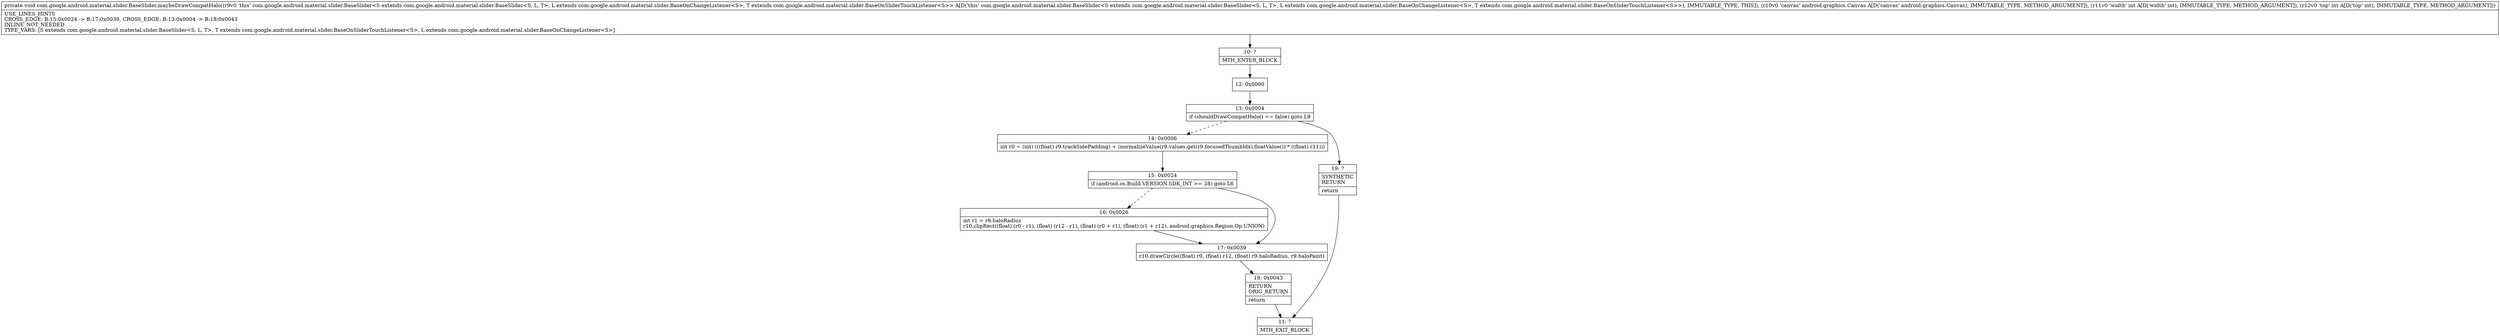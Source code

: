 digraph "CFG forcom.google.android.material.slider.BaseSlider.maybeDrawCompatHalo(Landroid\/graphics\/Canvas;II)V" {
Node_10 [shape=record,label="{10\:\ ?|MTH_ENTER_BLOCK\l}"];
Node_12 [shape=record,label="{12\:\ 0x0000}"];
Node_13 [shape=record,label="{13\:\ 0x0004|if (shouldDrawCompatHalo() == false) goto L9\l}"];
Node_14 [shape=record,label="{14\:\ 0x0006|int r0 = (int) (((float) r9.trackSidePadding) + (normalizeValue(r9.values.get(r9.focusedThumbIdx).floatValue()) * ((float) r11)))\l}"];
Node_15 [shape=record,label="{15\:\ 0x0024|if (android.os.Build.VERSION.SDK_INT \>= 28) goto L6\l}"];
Node_16 [shape=record,label="{16\:\ 0x0026|int r1 = r9.haloRadius\lr10.clipRect((float) (r0 \- r1), (float) (r12 \- r1), (float) (r0 + r1), (float) (r1 + r12), android.graphics.Region.Op.UNION)\l}"];
Node_17 [shape=record,label="{17\:\ 0x0039|r10.drawCircle((float) r0, (float) r12, (float) r9.haloRadius, r9.haloPaint)\l}"];
Node_18 [shape=record,label="{18\:\ 0x0043|RETURN\lORIG_RETURN\l|return\l}"];
Node_11 [shape=record,label="{11\:\ ?|MTH_EXIT_BLOCK\l}"];
Node_19 [shape=record,label="{19\:\ ?|SYNTHETIC\lRETURN\l|return\l}"];
MethodNode[shape=record,label="{private void com.google.android.material.slider.BaseSlider.maybeDrawCompatHalo((r9v0 'this' com.google.android.material.slider.BaseSlider\<S extends com.google.android.material.slider.BaseSlider\<S, L, T\>, L extends com.google.android.material.slider.BaseOnChangeListener\<S\>, T extends com.google.android.material.slider.BaseOnSliderTouchListener\<S\>\> A[D('this' com.google.android.material.slider.BaseSlider\<S extends com.google.android.material.slider.BaseSlider\<S, L, T\>, L extends com.google.android.material.slider.BaseOnChangeListener\<S\>, T extends com.google.android.material.slider.BaseOnSliderTouchListener\<S\>\>), IMMUTABLE_TYPE, THIS]), (r10v0 'canvas' android.graphics.Canvas A[D('canvas' android.graphics.Canvas), IMMUTABLE_TYPE, METHOD_ARGUMENT]), (r11v0 'width' int A[D('width' int), IMMUTABLE_TYPE, METHOD_ARGUMENT]), (r12v0 'top' int A[D('top' int), IMMUTABLE_TYPE, METHOD_ARGUMENT]))  | USE_LINES_HINTS\lCROSS_EDGE: B:15:0x0024 \-\> B:17:0x0039, CROSS_EDGE: B:13:0x0004 \-\> B:18:0x0043\lINLINE_NOT_NEEDED\lTYPE_VARS: [S extends com.google.android.material.slider.BaseSlider\<S, L, T\>, T extends com.google.android.material.slider.BaseOnSliderTouchListener\<S\>, L extends com.google.android.material.slider.BaseOnChangeListener\<S\>]\l}"];
MethodNode -> Node_10;Node_10 -> Node_12;
Node_12 -> Node_13;
Node_13 -> Node_14[style=dashed];
Node_13 -> Node_19;
Node_14 -> Node_15;
Node_15 -> Node_16[style=dashed];
Node_15 -> Node_17;
Node_16 -> Node_17;
Node_17 -> Node_18;
Node_18 -> Node_11;
Node_19 -> Node_11;
}

